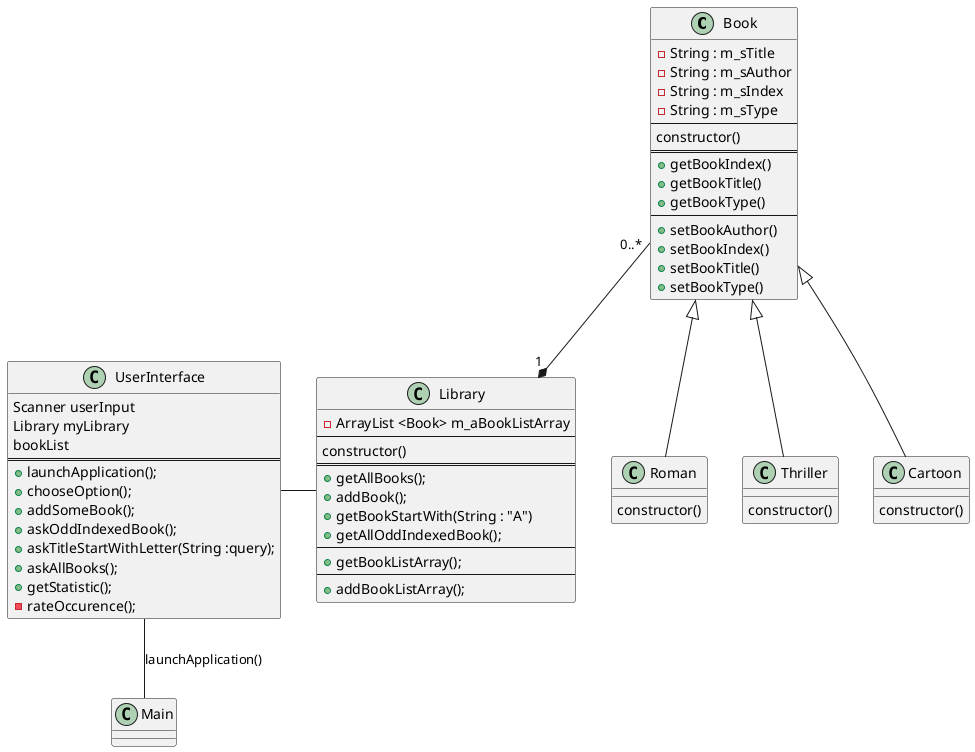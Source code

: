 @startuml

class Book{
- String : m_sTitle
- String : m_sAuthor
- String : m_sIndex
- String : m_sType
--
constructor()
==
+ getBookIndex()
+ getBookTitle()
+ getBookType()
--
+ setBookAuthor()
+ setBookIndex()
+ setBookTitle()
+ setBookType()
}

Book "0..*" --* "1 " Library

class Library{
- ArrayList <Book> m_aBookListArray
--
constructor()
==
+ getAllBooks();
+ addBook();
+ getBookStartWith(String : "A")
+ getAllOddIndexedBook();
--
+ getBookListArray();
--
+ addBookListArray();
}

class UserInterface{
Scanner userInput
Library myLibrary
bookList
==
+ launchApplication();
+ chooseOption();
+ addSomeBook();
+ askOddIndexedBook();
+ askTitleStartWithLetter(String :query);
+ askAllBooks();
+ getStatistic();
- rateOccurence();
}

class Roman extends Book{
constructor()
}

class Thriller extends Book {
constructor()
}

class Cartoon extends Book{
constructor()
}

class Main{

}

UserInterface  - Library
UserInterface -- Main :  launchApplication()
@enduml